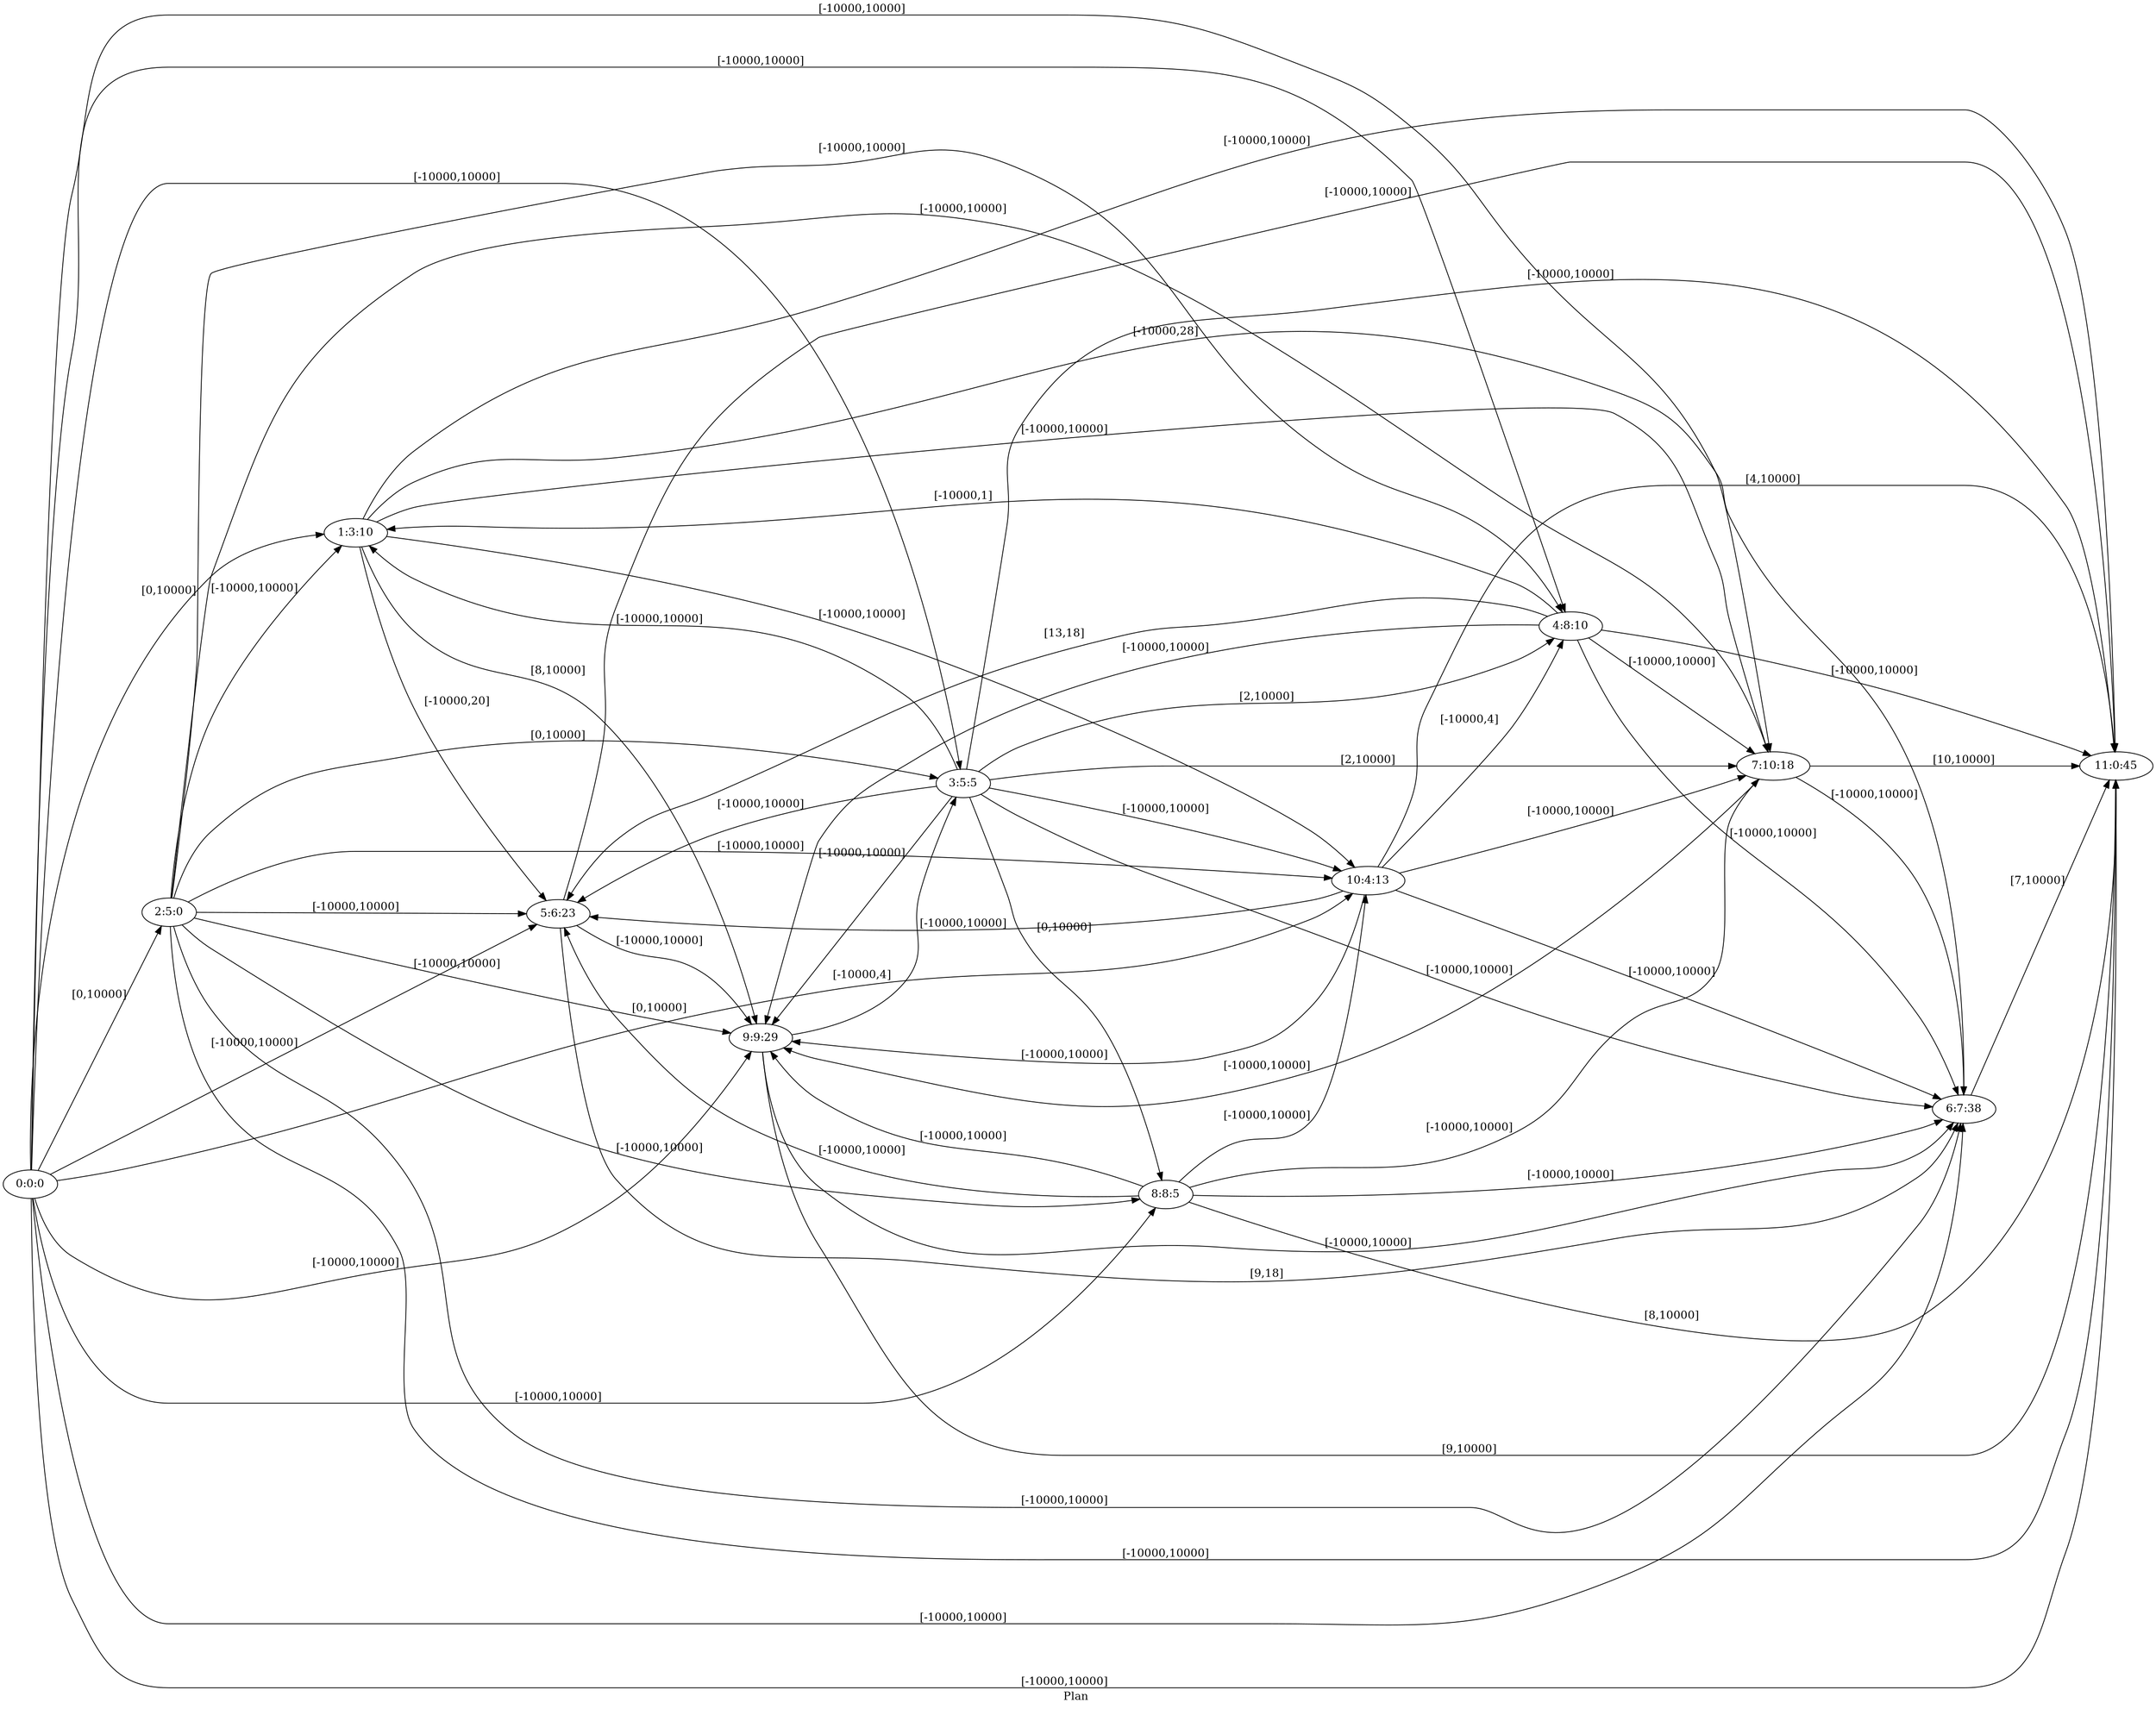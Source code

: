 digraph G {
 rankdir = LR;
 nodesep = .45; 
 size = 30;
label="Plan ";
 fldt = 0.466269;
"0:0:0"->"1:3:10"[ label = "[0,10000]"];
"0:0:0"->"2:5:0"[ label = "[0,10000]"];
"0:0:0"->"3:5:5"[ label = "[-10000,10000]"];
"0:0:0"->"4:8:10"[ label = "[-10000,10000]"];
"0:0:0"->"5:6:23"[ label = "[-10000,10000]"];
"0:0:0"->"6:7:38"[ label = "[-10000,10000]"];
"0:0:0"->"7:10:18"[ label = "[-10000,10000]"];
"0:0:0"->"8:8:5"[ label = "[-10000,10000]"];
"0:0:0"->"9:9:29"[ label = "[-10000,10000]"];
"0:0:0"->"10:4:13"[ label = "[0,10000]"];
"0:0:0"->"11:0:45"[ label = "[-10000,10000]"];
"1:3:10"->"5:6:23"[ label = "[-10000,20]"];
"1:3:10"->"6:7:38"[ label = "[-10000,28]"];
"1:3:10"->"7:10:18"[ label = "[-10000,10000]"];
"1:3:10"->"9:9:29"[ label = "[8,10000]"];
"1:3:10"->"10:4:13"[ label = "[-10000,10000]"];
"1:3:10"->"11:0:45"[ label = "[-10000,10000]"];
"2:5:0"->"1:3:10"[ label = "[-10000,10000]"];
"2:5:0"->"3:5:5"[ label = "[0,10000]"];
"2:5:0"->"4:8:10"[ label = "[-10000,10000]"];
"2:5:0"->"5:6:23"[ label = "[-10000,10000]"];
"2:5:0"->"6:7:38"[ label = "[-10000,10000]"];
"2:5:0"->"7:10:18"[ label = "[-10000,10000]"];
"2:5:0"->"8:8:5"[ label = "[-10000,10000]"];
"2:5:0"->"9:9:29"[ label = "[-10000,10000]"];
"2:5:0"->"10:4:13"[ label = "[-10000,10000]"];
"2:5:0"->"11:0:45"[ label = "[-10000,10000]"];
"3:5:5"->"1:3:10"[ label = "[-10000,10000]"];
"3:5:5"->"4:8:10"[ label = "[2,10000]"];
"3:5:5"->"5:6:23"[ label = "[-10000,10000]"];
"3:5:5"->"6:7:38"[ label = "[-10000,10000]"];
"3:5:5"->"7:10:18"[ label = "[2,10000]"];
"3:5:5"->"8:8:5"[ label = "[0,10000]"];
"3:5:5"->"9:9:29"[ label = "[-10000,10000]"];
"3:5:5"->"10:4:13"[ label = "[-10000,10000]"];
"3:5:5"->"11:0:45"[ label = "[-10000,10000]"];
"4:8:10"->"1:3:10"[ label = "[-10000,1]"];
"4:8:10"->"5:6:23"[ label = "[13,18]"];
"4:8:10"->"6:7:38"[ label = "[-10000,10000]"];
"4:8:10"->"7:10:18"[ label = "[-10000,10000]"];
"4:8:10"->"9:9:29"[ label = "[-10000,10000]"];
"4:8:10"->"11:0:45"[ label = "[-10000,10000]"];
"5:6:23"->"6:7:38"[ label = "[9,18]"];
"5:6:23"->"9:9:29"[ label = "[-10000,10000]"];
"5:6:23"->"11:0:45"[ label = "[-10000,10000]"];
"6:7:38"->"11:0:45"[ label = "[7,10000]"];
"7:10:18"->"6:7:38"[ label = "[-10000,10000]"];
"7:10:18"->"9:9:29"[ label = "[-10000,10000]"];
"7:10:18"->"11:0:45"[ label = "[10,10000]"];
"8:8:5"->"5:6:23"[ label = "[-10000,10000]"];
"8:8:5"->"6:7:38"[ label = "[-10000,10000]"];
"8:8:5"->"7:10:18"[ label = "[-10000,10000]"];
"8:8:5"->"9:9:29"[ label = "[-10000,10000]"];
"8:8:5"->"10:4:13"[ label = "[-10000,10000]"];
"8:8:5"->"11:0:45"[ label = "[8,10000]"];
"9:9:29"->"3:5:5"[ label = "[-10000,4]"];
"9:9:29"->"6:7:38"[ label = "[-10000,10000]"];
"9:9:29"->"11:0:45"[ label = "[9,10000]"];
"10:4:13"->"4:8:10"[ label = "[-10000,4]"];
"10:4:13"->"5:6:23"[ label = "[-10000,10000]"];
"10:4:13"->"6:7:38"[ label = "[-10000,10000]"];
"10:4:13"->"7:10:18"[ label = "[-10000,10000]"];
"10:4:13"->"9:9:29"[ label = "[-10000,10000]"];
"10:4:13"->"11:0:45"[ label = "[4,10000]"];
}

